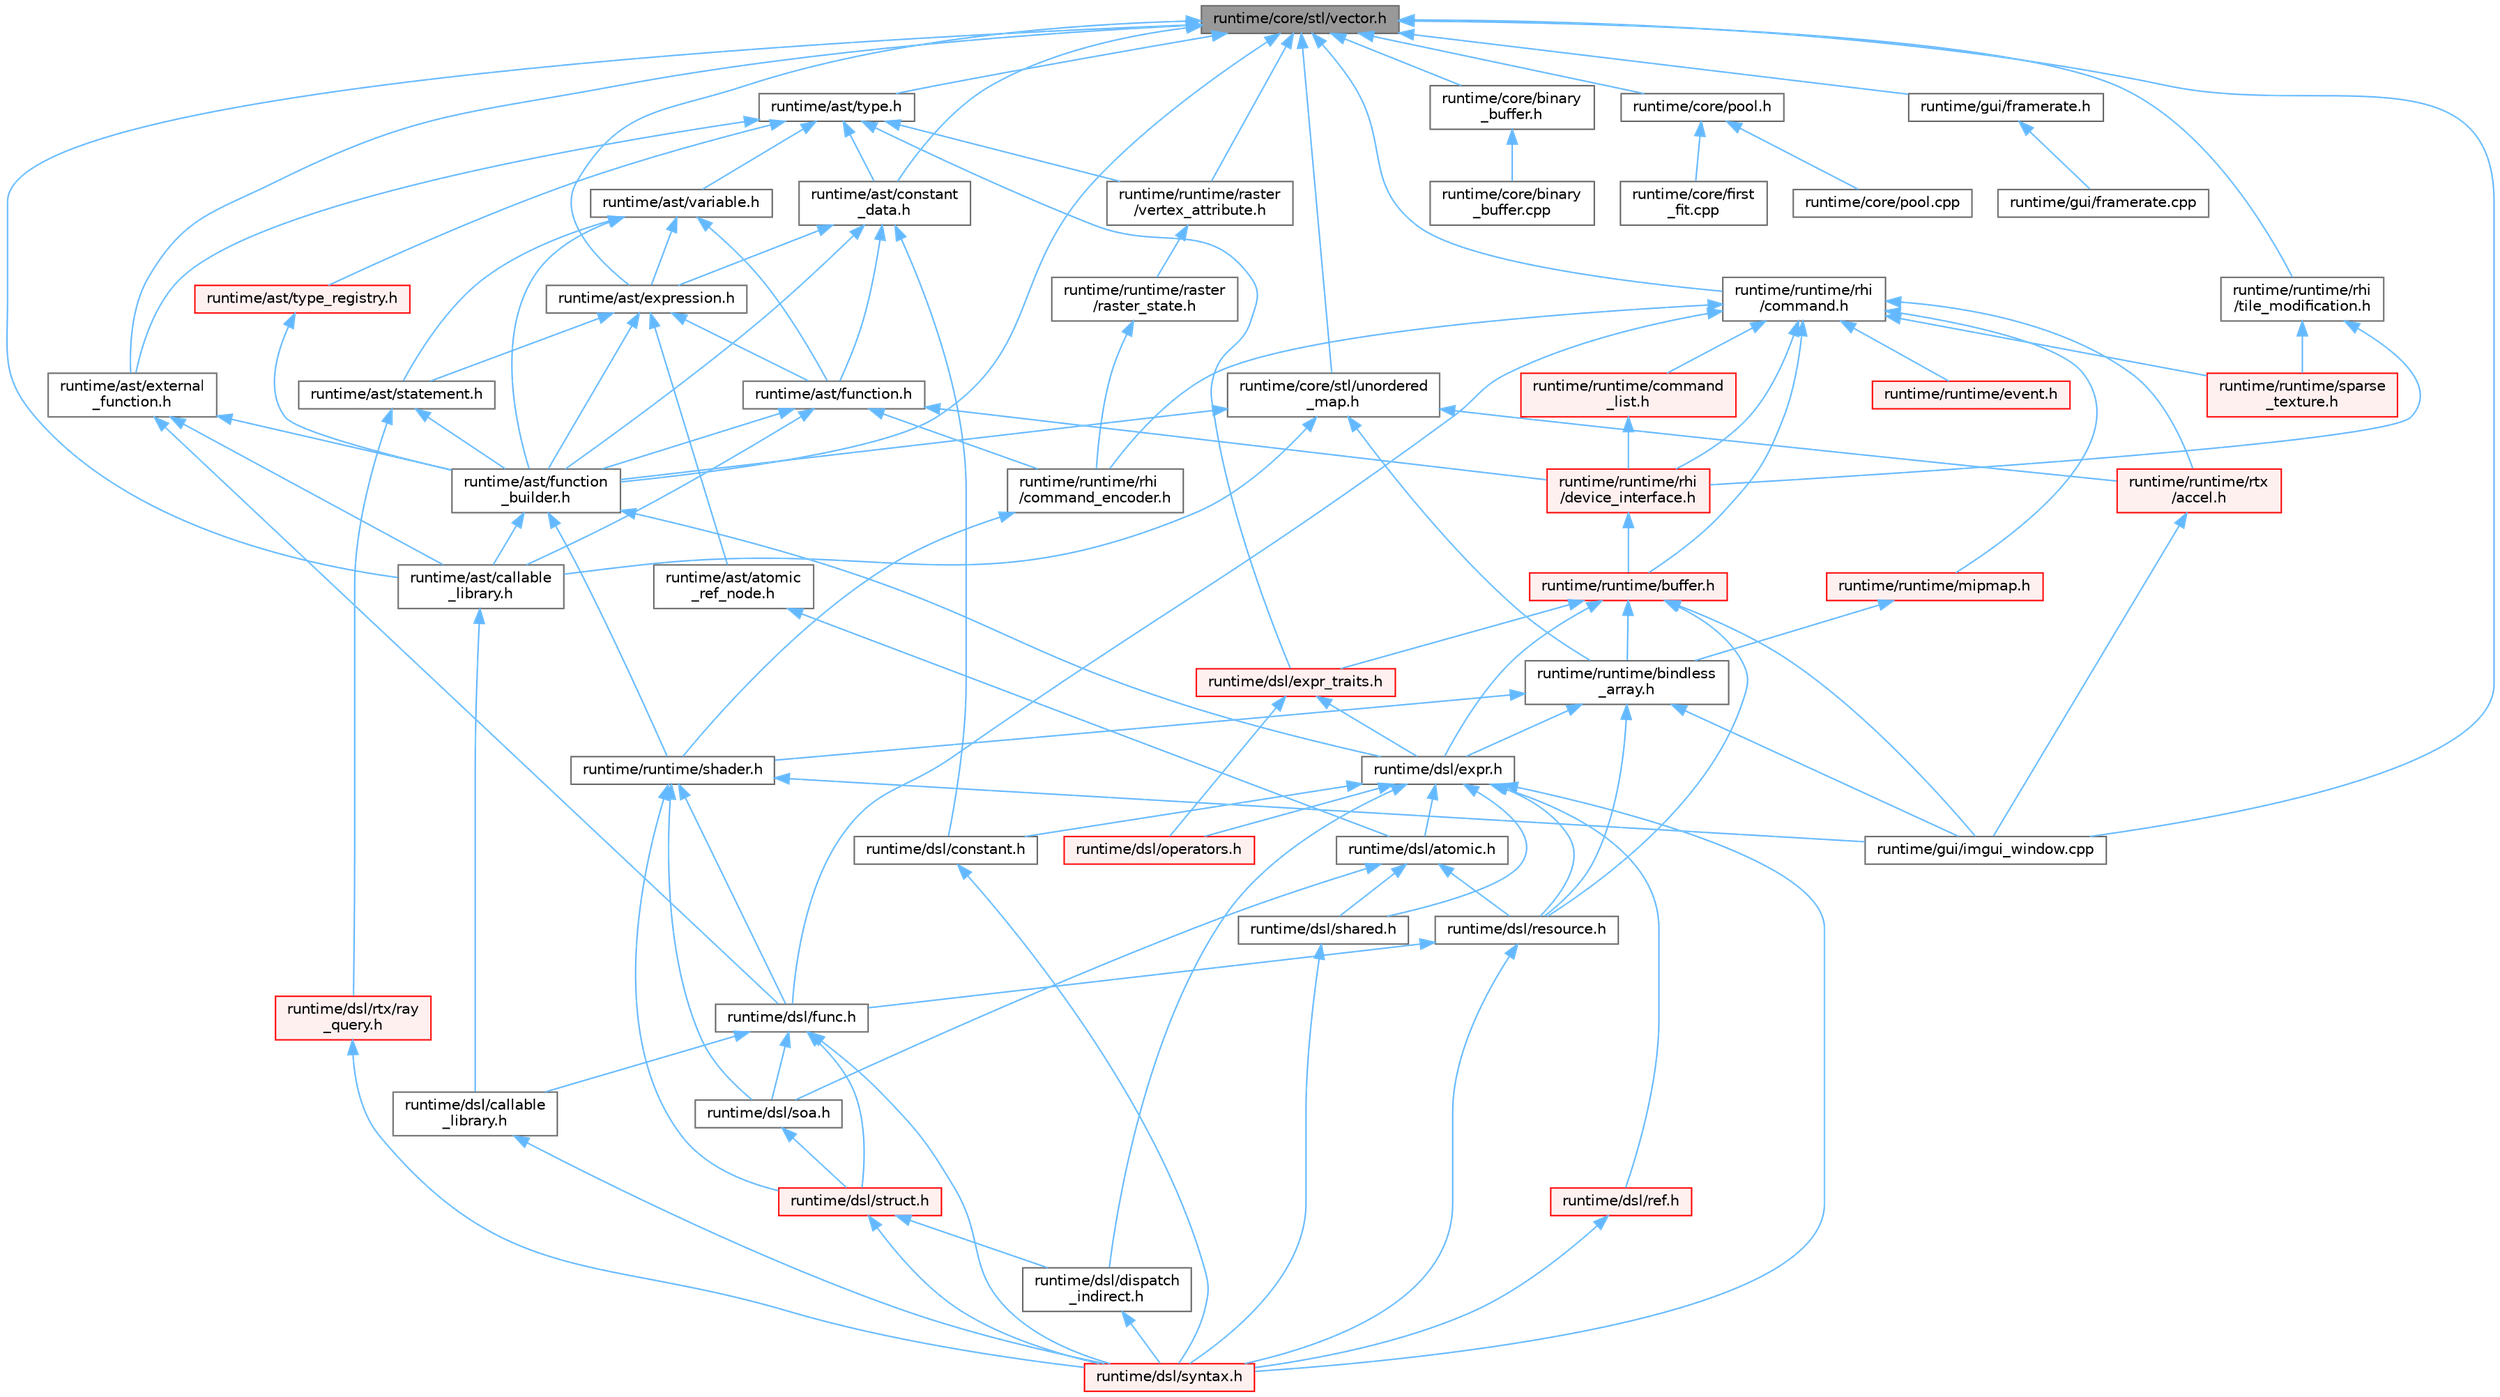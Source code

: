 digraph "runtime/core/stl/vector.h"
{
 // LATEX_PDF_SIZE
  bgcolor="transparent";
  edge [fontname=Helvetica,fontsize=10,labelfontname=Helvetica,labelfontsize=10];
  node [fontname=Helvetica,fontsize=10,shape=box,height=0.2,width=0.4];
  Node1 [id="Node000001",label="runtime/core/stl/vector.h",height=0.2,width=0.4,color="gray40", fillcolor="grey60", style="filled", fontcolor="black",tooltip=" "];
  Node1 -> Node2 [id="edge1_Node000001_Node000002",dir="back",color="steelblue1",style="solid",tooltip=" "];
  Node2 [id="Node000002",label="runtime/ast/callable\l_library.h",height=0.2,width=0.4,color="grey40", fillcolor="white", style="filled",URL="$ast_2callable__library_8h.html",tooltip=" "];
  Node2 -> Node3 [id="edge2_Node000002_Node000003",dir="back",color="steelblue1",style="solid",tooltip=" "];
  Node3 [id="Node000003",label="runtime/dsl/callable\l_library.h",height=0.2,width=0.4,color="grey40", fillcolor="white", style="filled",URL="$dsl_2callable__library_8h.html",tooltip=" "];
  Node3 -> Node4 [id="edge3_Node000003_Node000004",dir="back",color="steelblue1",style="solid",tooltip=" "];
  Node4 [id="Node000004",label="runtime/dsl/syntax.h",height=0.2,width=0.4,color="red", fillcolor="#FFF0F0", style="filled",URL="$syntax_8h.html",tooltip=" "];
  Node1 -> Node7 [id="edge4_Node000001_Node000007",dir="back",color="steelblue1",style="solid",tooltip=" "];
  Node7 [id="Node000007",label="runtime/ast/constant\l_data.h",height=0.2,width=0.4,color="grey40", fillcolor="white", style="filled",URL="$constant__data_8h.html",tooltip=" "];
  Node7 -> Node8 [id="edge5_Node000007_Node000008",dir="back",color="steelblue1",style="solid",tooltip=" "];
  Node8 [id="Node000008",label="runtime/ast/expression.h",height=0.2,width=0.4,color="grey40", fillcolor="white", style="filled",URL="$expression_8h.html",tooltip=" "];
  Node8 -> Node9 [id="edge6_Node000008_Node000009",dir="back",color="steelblue1",style="solid",tooltip=" "];
  Node9 [id="Node000009",label="runtime/ast/atomic\l_ref_node.h",height=0.2,width=0.4,color="grey40", fillcolor="white", style="filled",URL="$atomic__ref__node_8h.html",tooltip=" "];
  Node9 -> Node10 [id="edge7_Node000009_Node000010",dir="back",color="steelblue1",style="solid",tooltip=" "];
  Node10 [id="Node000010",label="runtime/dsl/atomic.h",height=0.2,width=0.4,color="grey40", fillcolor="white", style="filled",URL="$dsl_2atomic_8h.html",tooltip=" "];
  Node10 -> Node11 [id="edge8_Node000010_Node000011",dir="back",color="steelblue1",style="solid",tooltip=" "];
  Node11 [id="Node000011",label="runtime/dsl/resource.h",height=0.2,width=0.4,color="grey40", fillcolor="white", style="filled",URL="$dsl_2resource_8h.html",tooltip=" "];
  Node11 -> Node12 [id="edge9_Node000011_Node000012",dir="back",color="steelblue1",style="solid",tooltip=" "];
  Node12 [id="Node000012",label="runtime/dsl/func.h",height=0.2,width=0.4,color="grey40", fillcolor="white", style="filled",URL="$func_8h.html",tooltip=" "];
  Node12 -> Node3 [id="edge10_Node000012_Node000003",dir="back",color="steelblue1",style="solid",tooltip=" "];
  Node12 -> Node13 [id="edge11_Node000012_Node000013",dir="back",color="steelblue1",style="solid",tooltip=" "];
  Node13 [id="Node000013",label="runtime/dsl/soa.h",height=0.2,width=0.4,color="grey40", fillcolor="white", style="filled",URL="$soa_8h.html",tooltip=" "];
  Node13 -> Node14 [id="edge12_Node000013_Node000014",dir="back",color="steelblue1",style="solid",tooltip=" "];
  Node14 [id="Node000014",label="runtime/dsl/struct.h",height=0.2,width=0.4,color="red", fillcolor="#FFF0F0", style="filled",URL="$struct_8h.html",tooltip=" "];
  Node14 -> Node16 [id="edge13_Node000014_Node000016",dir="back",color="steelblue1",style="solid",tooltip=" "];
  Node16 [id="Node000016",label="runtime/dsl/dispatch\l_indirect.h",height=0.2,width=0.4,color="grey40", fillcolor="white", style="filled",URL="$dispatch__indirect_8h.html",tooltip=" "];
  Node16 -> Node4 [id="edge14_Node000016_Node000004",dir="back",color="steelblue1",style="solid",tooltip=" "];
  Node14 -> Node4 [id="edge15_Node000014_Node000004",dir="back",color="steelblue1",style="solid",tooltip=" "];
  Node12 -> Node14 [id="edge16_Node000012_Node000014",dir="back",color="steelblue1",style="solid",tooltip=" "];
  Node12 -> Node4 [id="edge17_Node000012_Node000004",dir="back",color="steelblue1",style="solid",tooltip=" "];
  Node11 -> Node4 [id="edge18_Node000011_Node000004",dir="back",color="steelblue1",style="solid",tooltip=" "];
  Node10 -> Node24 [id="edge19_Node000010_Node000024",dir="back",color="steelblue1",style="solid",tooltip=" "];
  Node24 [id="Node000024",label="runtime/dsl/shared.h",height=0.2,width=0.4,color="grey40", fillcolor="white", style="filled",URL="$shared_8h.html",tooltip=" "];
  Node24 -> Node4 [id="edge20_Node000024_Node000004",dir="back",color="steelblue1",style="solid",tooltip=" "];
  Node10 -> Node13 [id="edge21_Node000010_Node000013",dir="back",color="steelblue1",style="solid",tooltip=" "];
  Node8 -> Node25 [id="edge22_Node000008_Node000025",dir="back",color="steelblue1",style="solid",tooltip=" "];
  Node25 [id="Node000025",label="runtime/ast/function.h",height=0.2,width=0.4,color="grey40", fillcolor="white", style="filled",URL="$ast_2function_8h.html",tooltip=" "];
  Node25 -> Node2 [id="edge23_Node000025_Node000002",dir="back",color="steelblue1",style="solid",tooltip=" "];
  Node25 -> Node26 [id="edge24_Node000025_Node000026",dir="back",color="steelblue1",style="solid",tooltip=" "];
  Node26 [id="Node000026",label="runtime/ast/function\l_builder.h",height=0.2,width=0.4,color="grey40", fillcolor="white", style="filled",URL="$function__builder_8h.html",tooltip=" "];
  Node26 -> Node2 [id="edge25_Node000026_Node000002",dir="back",color="steelblue1",style="solid",tooltip=" "];
  Node26 -> Node27 [id="edge26_Node000026_Node000027",dir="back",color="steelblue1",style="solid",tooltip=" "];
  Node27 [id="Node000027",label="runtime/dsl/expr.h",height=0.2,width=0.4,color="grey40", fillcolor="white", style="filled",URL="$expr_8h.html",tooltip=" "];
  Node27 -> Node10 [id="edge27_Node000027_Node000010",dir="back",color="steelblue1",style="solid",tooltip=" "];
  Node27 -> Node28 [id="edge28_Node000027_Node000028",dir="back",color="steelblue1",style="solid",tooltip=" "];
  Node28 [id="Node000028",label="runtime/dsl/constant.h",height=0.2,width=0.4,color="grey40", fillcolor="white", style="filled",URL="$constant_8h.html",tooltip=" "];
  Node28 -> Node4 [id="edge29_Node000028_Node000004",dir="back",color="steelblue1",style="solid",tooltip=" "];
  Node27 -> Node16 [id="edge30_Node000027_Node000016",dir="back",color="steelblue1",style="solid",tooltip=" "];
  Node27 -> Node29 [id="edge31_Node000027_Node000029",dir="back",color="steelblue1",style="solid",tooltip=" "];
  Node29 [id="Node000029",label="runtime/dsl/operators.h",height=0.2,width=0.4,color="red", fillcolor="#FFF0F0", style="filled",URL="$operators_8h.html",tooltip=" "];
  Node27 -> Node34 [id="edge32_Node000027_Node000034",dir="back",color="steelblue1",style="solid",tooltip=" "];
  Node34 [id="Node000034",label="runtime/dsl/ref.h",height=0.2,width=0.4,color="red", fillcolor="#FFF0F0", style="filled",URL="$ref_8h.html",tooltip=" "];
  Node34 -> Node4 [id="edge33_Node000034_Node000004",dir="back",color="steelblue1",style="solid",tooltip=" "];
  Node27 -> Node11 [id="edge34_Node000027_Node000011",dir="back",color="steelblue1",style="solid",tooltip=" "];
  Node27 -> Node24 [id="edge35_Node000027_Node000024",dir="back",color="steelblue1",style="solid",tooltip=" "];
  Node27 -> Node4 [id="edge36_Node000027_Node000004",dir="back",color="steelblue1",style="solid",tooltip=" "];
  Node26 -> Node37 [id="edge37_Node000026_Node000037",dir="back",color="steelblue1",style="solid",tooltip=" "];
  Node37 [id="Node000037",label="runtime/runtime/shader.h",height=0.2,width=0.4,color="grey40", fillcolor="white", style="filled",URL="$shader_8h.html",tooltip=" "];
  Node37 -> Node12 [id="edge38_Node000037_Node000012",dir="back",color="steelblue1",style="solid",tooltip=" "];
  Node37 -> Node13 [id="edge39_Node000037_Node000013",dir="back",color="steelblue1",style="solid",tooltip=" "];
  Node37 -> Node14 [id="edge40_Node000037_Node000014",dir="back",color="steelblue1",style="solid",tooltip=" "];
  Node37 -> Node6 [id="edge41_Node000037_Node000006",dir="back",color="steelblue1",style="solid",tooltip=" "];
  Node6 [id="Node000006",label="runtime/gui/imgui_window.cpp",height=0.2,width=0.4,color="grey40", fillcolor="white", style="filled",URL="$imgui__window_8cpp.html",tooltip=" "];
  Node25 -> Node38 [id="edge42_Node000025_Node000038",dir="back",color="steelblue1",style="solid",tooltip=" "];
  Node38 [id="Node000038",label="runtime/runtime/rhi\l/command_encoder.h",height=0.2,width=0.4,color="grey40", fillcolor="white", style="filled",URL="$command__encoder_8h.html",tooltip=" "];
  Node38 -> Node37 [id="edge43_Node000038_Node000037",dir="back",color="steelblue1",style="solid",tooltip=" "];
  Node25 -> Node39 [id="edge44_Node000025_Node000039",dir="back",color="steelblue1",style="solid",tooltip=" "];
  Node39 [id="Node000039",label="runtime/runtime/rhi\l/device_interface.h",height=0.2,width=0.4,color="red", fillcolor="#FFF0F0", style="filled",URL="$device__interface_8h.html",tooltip=" "];
  Node39 -> Node40 [id="edge45_Node000039_Node000040",dir="back",color="steelblue1",style="solid",tooltip=" "];
  Node40 [id="Node000040",label="runtime/runtime/buffer.h",height=0.2,width=0.4,color="red", fillcolor="#FFF0F0", style="filled",URL="$buffer_8h.html",tooltip=" "];
  Node40 -> Node27 [id="edge46_Node000040_Node000027",dir="back",color="steelblue1",style="solid",tooltip=" "];
  Node40 -> Node41 [id="edge47_Node000040_Node000041",dir="back",color="steelblue1",style="solid",tooltip=" "];
  Node41 [id="Node000041",label="runtime/dsl/expr_traits.h",height=0.2,width=0.4,color="red", fillcolor="#FFF0F0", style="filled",URL="$expr__traits_8h.html",tooltip=" "];
  Node41 -> Node27 [id="edge48_Node000041_Node000027",dir="back",color="steelblue1",style="solid",tooltip=" "];
  Node41 -> Node29 [id="edge49_Node000041_Node000029",dir="back",color="steelblue1",style="solid",tooltip=" "];
  Node40 -> Node11 [id="edge50_Node000040_Node000011",dir="back",color="steelblue1",style="solid",tooltip=" "];
  Node40 -> Node6 [id="edge51_Node000040_Node000006",dir="back",color="steelblue1",style="solid",tooltip=" "];
  Node40 -> Node42 [id="edge52_Node000040_Node000042",dir="back",color="steelblue1",style="solid",tooltip=" "];
  Node42 [id="Node000042",label="runtime/runtime/bindless\l_array.h",height=0.2,width=0.4,color="grey40", fillcolor="white", style="filled",URL="$bindless__array_8h.html",tooltip=" "];
  Node42 -> Node27 [id="edge53_Node000042_Node000027",dir="back",color="steelblue1",style="solid",tooltip=" "];
  Node42 -> Node11 [id="edge54_Node000042_Node000011",dir="back",color="steelblue1",style="solid",tooltip=" "];
  Node42 -> Node6 [id="edge55_Node000042_Node000006",dir="back",color="steelblue1",style="solid",tooltip=" "];
  Node42 -> Node37 [id="edge56_Node000042_Node000037",dir="back",color="steelblue1",style="solid",tooltip=" "];
  Node8 -> Node26 [id="edge57_Node000008_Node000026",dir="back",color="steelblue1",style="solid",tooltip=" "];
  Node8 -> Node53 [id="edge58_Node000008_Node000053",dir="back",color="steelblue1",style="solid",tooltip=" "];
  Node53 [id="Node000053",label="runtime/ast/statement.h",height=0.2,width=0.4,color="grey40", fillcolor="white", style="filled",URL="$statement_8h.html",tooltip=" "];
  Node53 -> Node26 [id="edge59_Node000053_Node000026",dir="back",color="steelblue1",style="solid",tooltip=" "];
  Node53 -> Node20 [id="edge60_Node000053_Node000020",dir="back",color="steelblue1",style="solid",tooltip=" "];
  Node20 [id="Node000020",label="runtime/dsl/rtx/ray\l_query.h",height=0.2,width=0.4,color="red", fillcolor="#FFF0F0", style="filled",URL="$ray__query_8h.html",tooltip=" "];
  Node20 -> Node4 [id="edge61_Node000020_Node000004",dir="back",color="steelblue1",style="solid",tooltip=" "];
  Node7 -> Node25 [id="edge62_Node000007_Node000025",dir="back",color="steelblue1",style="solid",tooltip=" "];
  Node7 -> Node26 [id="edge63_Node000007_Node000026",dir="back",color="steelblue1",style="solid",tooltip=" "];
  Node7 -> Node28 [id="edge64_Node000007_Node000028",dir="back",color="steelblue1",style="solid",tooltip=" "];
  Node1 -> Node8 [id="edge65_Node000001_Node000008",dir="back",color="steelblue1",style="solid",tooltip=" "];
  Node1 -> Node54 [id="edge66_Node000001_Node000054",dir="back",color="steelblue1",style="solid",tooltip=" "];
  Node54 [id="Node000054",label="runtime/ast/external\l_function.h",height=0.2,width=0.4,color="grey40", fillcolor="white", style="filled",URL="$external__function_8h.html",tooltip=" "];
  Node54 -> Node2 [id="edge67_Node000054_Node000002",dir="back",color="steelblue1",style="solid",tooltip=" "];
  Node54 -> Node26 [id="edge68_Node000054_Node000026",dir="back",color="steelblue1",style="solid",tooltip=" "];
  Node54 -> Node12 [id="edge69_Node000054_Node000012",dir="back",color="steelblue1",style="solid",tooltip=" "];
  Node1 -> Node26 [id="edge70_Node000001_Node000026",dir="back",color="steelblue1",style="solid",tooltip=" "];
  Node1 -> Node55 [id="edge71_Node000001_Node000055",dir="back",color="steelblue1",style="solid",tooltip=" "];
  Node55 [id="Node000055",label="runtime/ast/type.h",height=0.2,width=0.4,color="grey40", fillcolor="white", style="filled",URL="$type_8h.html",tooltip=" "];
  Node55 -> Node7 [id="edge72_Node000055_Node000007",dir="back",color="steelblue1",style="solid",tooltip=" "];
  Node55 -> Node54 [id="edge73_Node000055_Node000054",dir="back",color="steelblue1",style="solid",tooltip=" "];
  Node55 -> Node56 [id="edge74_Node000055_Node000056",dir="back",color="steelblue1",style="solid",tooltip=" "];
  Node56 [id="Node000056",label="runtime/ast/type_registry.h",height=0.2,width=0.4,color="red", fillcolor="#FFF0F0", style="filled",URL="$type__registry_8h.html",tooltip=" "];
  Node56 -> Node26 [id="edge75_Node000056_Node000026",dir="back",color="steelblue1",style="solid",tooltip=" "];
  Node55 -> Node57 [id="edge76_Node000055_Node000057",dir="back",color="steelblue1",style="solid",tooltip=" "];
  Node57 [id="Node000057",label="runtime/ast/variable.h",height=0.2,width=0.4,color="grey40", fillcolor="white", style="filled",URL="$variable_8h.html",tooltip=" "];
  Node57 -> Node8 [id="edge77_Node000057_Node000008",dir="back",color="steelblue1",style="solid",tooltip=" "];
  Node57 -> Node25 [id="edge78_Node000057_Node000025",dir="back",color="steelblue1",style="solid",tooltip=" "];
  Node57 -> Node26 [id="edge79_Node000057_Node000026",dir="back",color="steelblue1",style="solid",tooltip=" "];
  Node57 -> Node53 [id="edge80_Node000057_Node000053",dir="back",color="steelblue1",style="solid",tooltip=" "];
  Node55 -> Node41 [id="edge81_Node000055_Node000041",dir="back",color="steelblue1",style="solid",tooltip=" "];
  Node55 -> Node58 [id="edge82_Node000055_Node000058",dir="back",color="steelblue1",style="solid",tooltip=" "];
  Node58 [id="Node000058",label="runtime/runtime/raster\l/vertex_attribute.h",height=0.2,width=0.4,color="grey40", fillcolor="white", style="filled",URL="$vertex__attribute_8h.html",tooltip=" "];
  Node58 -> Node59 [id="edge83_Node000058_Node000059",dir="back",color="steelblue1",style="solid",tooltip=" "];
  Node59 [id="Node000059",label="runtime/runtime/raster\l/raster_state.h",height=0.2,width=0.4,color="grey40", fillcolor="white", style="filled",URL="$raster__state_8h.html",tooltip=" "];
  Node59 -> Node38 [id="edge84_Node000059_Node000038",dir="back",color="steelblue1",style="solid",tooltip=" "];
  Node1 -> Node60 [id="edge85_Node000001_Node000060",dir="back",color="steelblue1",style="solid",tooltip=" "];
  Node60 [id="Node000060",label="runtime/core/binary\l_buffer.h",height=0.2,width=0.4,color="grey40", fillcolor="white", style="filled",URL="$binary__buffer_8h.html",tooltip=" "];
  Node60 -> Node61 [id="edge86_Node000060_Node000061",dir="back",color="steelblue1",style="solid",tooltip=" "];
  Node61 [id="Node000061",label="runtime/core/binary\l_buffer.cpp",height=0.2,width=0.4,color="grey40", fillcolor="white", style="filled",URL="$binary__buffer_8cpp.html",tooltip=" "];
  Node1 -> Node62 [id="edge87_Node000001_Node000062",dir="back",color="steelblue1",style="solid",tooltip=" "];
  Node62 [id="Node000062",label="runtime/core/pool.h",height=0.2,width=0.4,color="grey40", fillcolor="white", style="filled",URL="$core_2pool_8h.html",tooltip=" "];
  Node62 -> Node63 [id="edge88_Node000062_Node000063",dir="back",color="steelblue1",style="solid",tooltip=" "];
  Node63 [id="Node000063",label="runtime/core/first\l_fit.cpp",height=0.2,width=0.4,color="grey40", fillcolor="white", style="filled",URL="$first__fit_8cpp.html",tooltip=" "];
  Node62 -> Node64 [id="edge89_Node000062_Node000064",dir="back",color="steelblue1",style="solid",tooltip=" "];
  Node64 [id="Node000064",label="runtime/core/pool.cpp",height=0.2,width=0.4,color="grey40", fillcolor="white", style="filled",URL="$pool_8cpp.html",tooltip=" "];
  Node1 -> Node65 [id="edge90_Node000001_Node000065",dir="back",color="steelblue1",style="solid",tooltip=" "];
  Node65 [id="Node000065",label="runtime/core/stl/unordered\l_map.h",height=0.2,width=0.4,color="grey40", fillcolor="white", style="filled",URL="$core_2stl_2unordered__map_8h.html",tooltip=" "];
  Node65 -> Node2 [id="edge91_Node000065_Node000002",dir="back",color="steelblue1",style="solid",tooltip=" "];
  Node65 -> Node26 [id="edge92_Node000065_Node000026",dir="back",color="steelblue1",style="solid",tooltip=" "];
  Node65 -> Node42 [id="edge93_Node000065_Node000042",dir="back",color="steelblue1",style="solid",tooltip=" "];
  Node65 -> Node66 [id="edge94_Node000065_Node000066",dir="back",color="steelblue1",style="solid",tooltip=" "];
  Node66 [id="Node000066",label="runtime/runtime/rtx\l/accel.h",height=0.2,width=0.4,color="red", fillcolor="#FFF0F0", style="filled",URL="$runtime_2rtx_2accel_8h.html",tooltip=" "];
  Node66 -> Node6 [id="edge95_Node000066_Node000006",dir="back",color="steelblue1",style="solid",tooltip=" "];
  Node1 -> Node67 [id="edge96_Node000001_Node000067",dir="back",color="steelblue1",style="solid",tooltip=" "];
  Node67 [id="Node000067",label="runtime/gui/framerate.h",height=0.2,width=0.4,color="grey40", fillcolor="white", style="filled",URL="$framerate_8h.html",tooltip=" "];
  Node67 -> Node68 [id="edge97_Node000067_Node000068",dir="back",color="steelblue1",style="solid",tooltip=" "];
  Node68 [id="Node000068",label="runtime/gui/framerate.cpp",height=0.2,width=0.4,color="grey40", fillcolor="white", style="filled",URL="$framerate_8cpp.html",tooltip=" "];
  Node1 -> Node6 [id="edge98_Node000001_Node000006",dir="back",color="steelblue1",style="solid",tooltip=" "];
  Node1 -> Node58 [id="edge99_Node000001_Node000058",dir="back",color="steelblue1",style="solid",tooltip=" "];
  Node1 -> Node69 [id="edge100_Node000001_Node000069",dir="back",color="steelblue1",style="solid",tooltip=" "];
  Node69 [id="Node000069",label="runtime/runtime/rhi\l/command.h",height=0.2,width=0.4,color="grey40", fillcolor="white", style="filled",URL="$command_8h.html",tooltip=" "];
  Node69 -> Node12 [id="edge101_Node000069_Node000012",dir="back",color="steelblue1",style="solid",tooltip=" "];
  Node69 -> Node40 [id="edge102_Node000069_Node000040",dir="back",color="steelblue1",style="solid",tooltip=" "];
  Node69 -> Node70 [id="edge103_Node000069_Node000070",dir="back",color="steelblue1",style="solid",tooltip=" "];
  Node70 [id="Node000070",label="runtime/runtime/command\l_list.h",height=0.2,width=0.4,color="red", fillcolor="#FFF0F0", style="filled",URL="$command__list_8h.html",tooltip=" "];
  Node70 -> Node39 [id="edge104_Node000070_Node000039",dir="back",color="steelblue1",style="solid",tooltip=" "];
  Node69 -> Node71 [id="edge105_Node000069_Node000071",dir="back",color="steelblue1",style="solid",tooltip=" "];
  Node71 [id="Node000071",label="runtime/runtime/event.h",height=0.2,width=0.4,color="red", fillcolor="#FFF0F0", style="filled",URL="$event_8h.html",tooltip=" "];
  Node69 -> Node72 [id="edge106_Node000069_Node000072",dir="back",color="steelblue1",style="solid",tooltip=" "];
  Node72 [id="Node000072",label="runtime/runtime/mipmap.h",height=0.2,width=0.4,color="red", fillcolor="#FFF0F0", style="filled",URL="$mipmap_8h.html",tooltip=" "];
  Node72 -> Node42 [id="edge107_Node000072_Node000042",dir="back",color="steelblue1",style="solid",tooltip=" "];
  Node69 -> Node38 [id="edge108_Node000069_Node000038",dir="back",color="steelblue1",style="solid",tooltip=" "];
  Node69 -> Node39 [id="edge109_Node000069_Node000039",dir="back",color="steelblue1",style="solid",tooltip=" "];
  Node69 -> Node66 [id="edge110_Node000069_Node000066",dir="back",color="steelblue1",style="solid",tooltip=" "];
  Node69 -> Node73 [id="edge111_Node000069_Node000073",dir="back",color="steelblue1",style="solid",tooltip=" "];
  Node73 [id="Node000073",label="runtime/runtime/sparse\l_texture.h",height=0.2,width=0.4,color="red", fillcolor="#FFF0F0", style="filled",URL="$sparse__texture_8h.html",tooltip=" "];
  Node1 -> Node74 [id="edge112_Node000001_Node000074",dir="back",color="steelblue1",style="solid",tooltip=" "];
  Node74 [id="Node000074",label="runtime/runtime/rhi\l/tile_modification.h",height=0.2,width=0.4,color="grey40", fillcolor="white", style="filled",URL="$tile__modification_8h.html",tooltip=" "];
  Node74 -> Node39 [id="edge113_Node000074_Node000039",dir="back",color="steelblue1",style="solid",tooltip=" "];
  Node74 -> Node73 [id="edge114_Node000074_Node000073",dir="back",color="steelblue1",style="solid",tooltip=" "];
}
